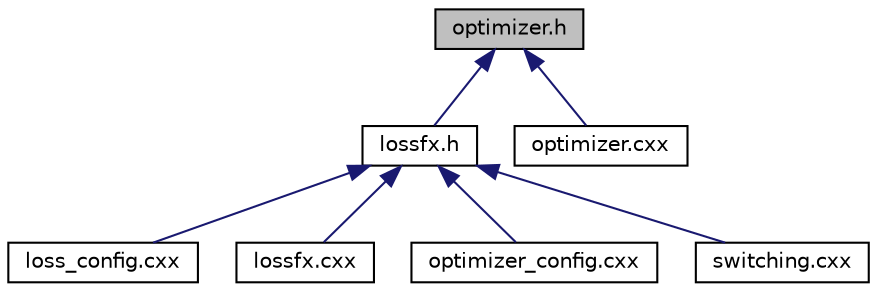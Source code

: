digraph "optimizer.h"
{
 // INTERACTIVE_SVG=YES
 // LATEX_PDF_SIZE
  edge [fontname="Helvetica",fontsize="10",labelfontname="Helvetica",labelfontsize="10"];
  node [fontname="Helvetica",fontsize="10",shape=record];
  Node1 [label="optimizer.h",height=0.2,width=0.4,color="black", fillcolor="grey75", style="filled", fontcolor="black",tooltip=" "];
  Node1 -> Node2 [dir="back",color="midnightblue",fontsize="10",style="solid",fontname="Helvetica"];
  Node2 [label="lossfx.h",height=0.2,width=0.4,color="black", fillcolor="white", style="filled",URL="$lossfx_8h.html",tooltip=" "];
  Node2 -> Node3 [dir="back",color="midnightblue",fontsize="10",style="solid",fontname="Helvetica"];
  Node3 [label="loss_config.cxx",height=0.2,width=0.4,color="black", fillcolor="white", style="filled",URL="$loss__config_8cxx.html",tooltip=" "];
  Node2 -> Node4 [dir="back",color="midnightblue",fontsize="10",style="solid",fontname="Helvetica"];
  Node4 [label="lossfx.cxx",height=0.2,width=0.4,color="black", fillcolor="white", style="filled",URL="$lossfx_8cxx.html",tooltip=" "];
  Node2 -> Node5 [dir="back",color="midnightblue",fontsize="10",style="solid",fontname="Helvetica"];
  Node5 [label="optimizer_config.cxx",height=0.2,width=0.4,color="black", fillcolor="white", style="filled",URL="$optimizer__config_8cxx.html",tooltip=" "];
  Node2 -> Node6 [dir="back",color="midnightblue",fontsize="10",style="solid",fontname="Helvetica"];
  Node6 [label="switching.cxx",height=0.2,width=0.4,color="black", fillcolor="white", style="filled",URL="$switching_8cxx.html",tooltip=" "];
  Node1 -> Node7 [dir="back",color="midnightblue",fontsize="10",style="solid",fontname="Helvetica"];
  Node7 [label="optimizer.cxx",height=0.2,width=0.4,color="black", fillcolor="white", style="filled",URL="$structs_2cxx_2optimizer_8cxx.html",tooltip=" "];
}
